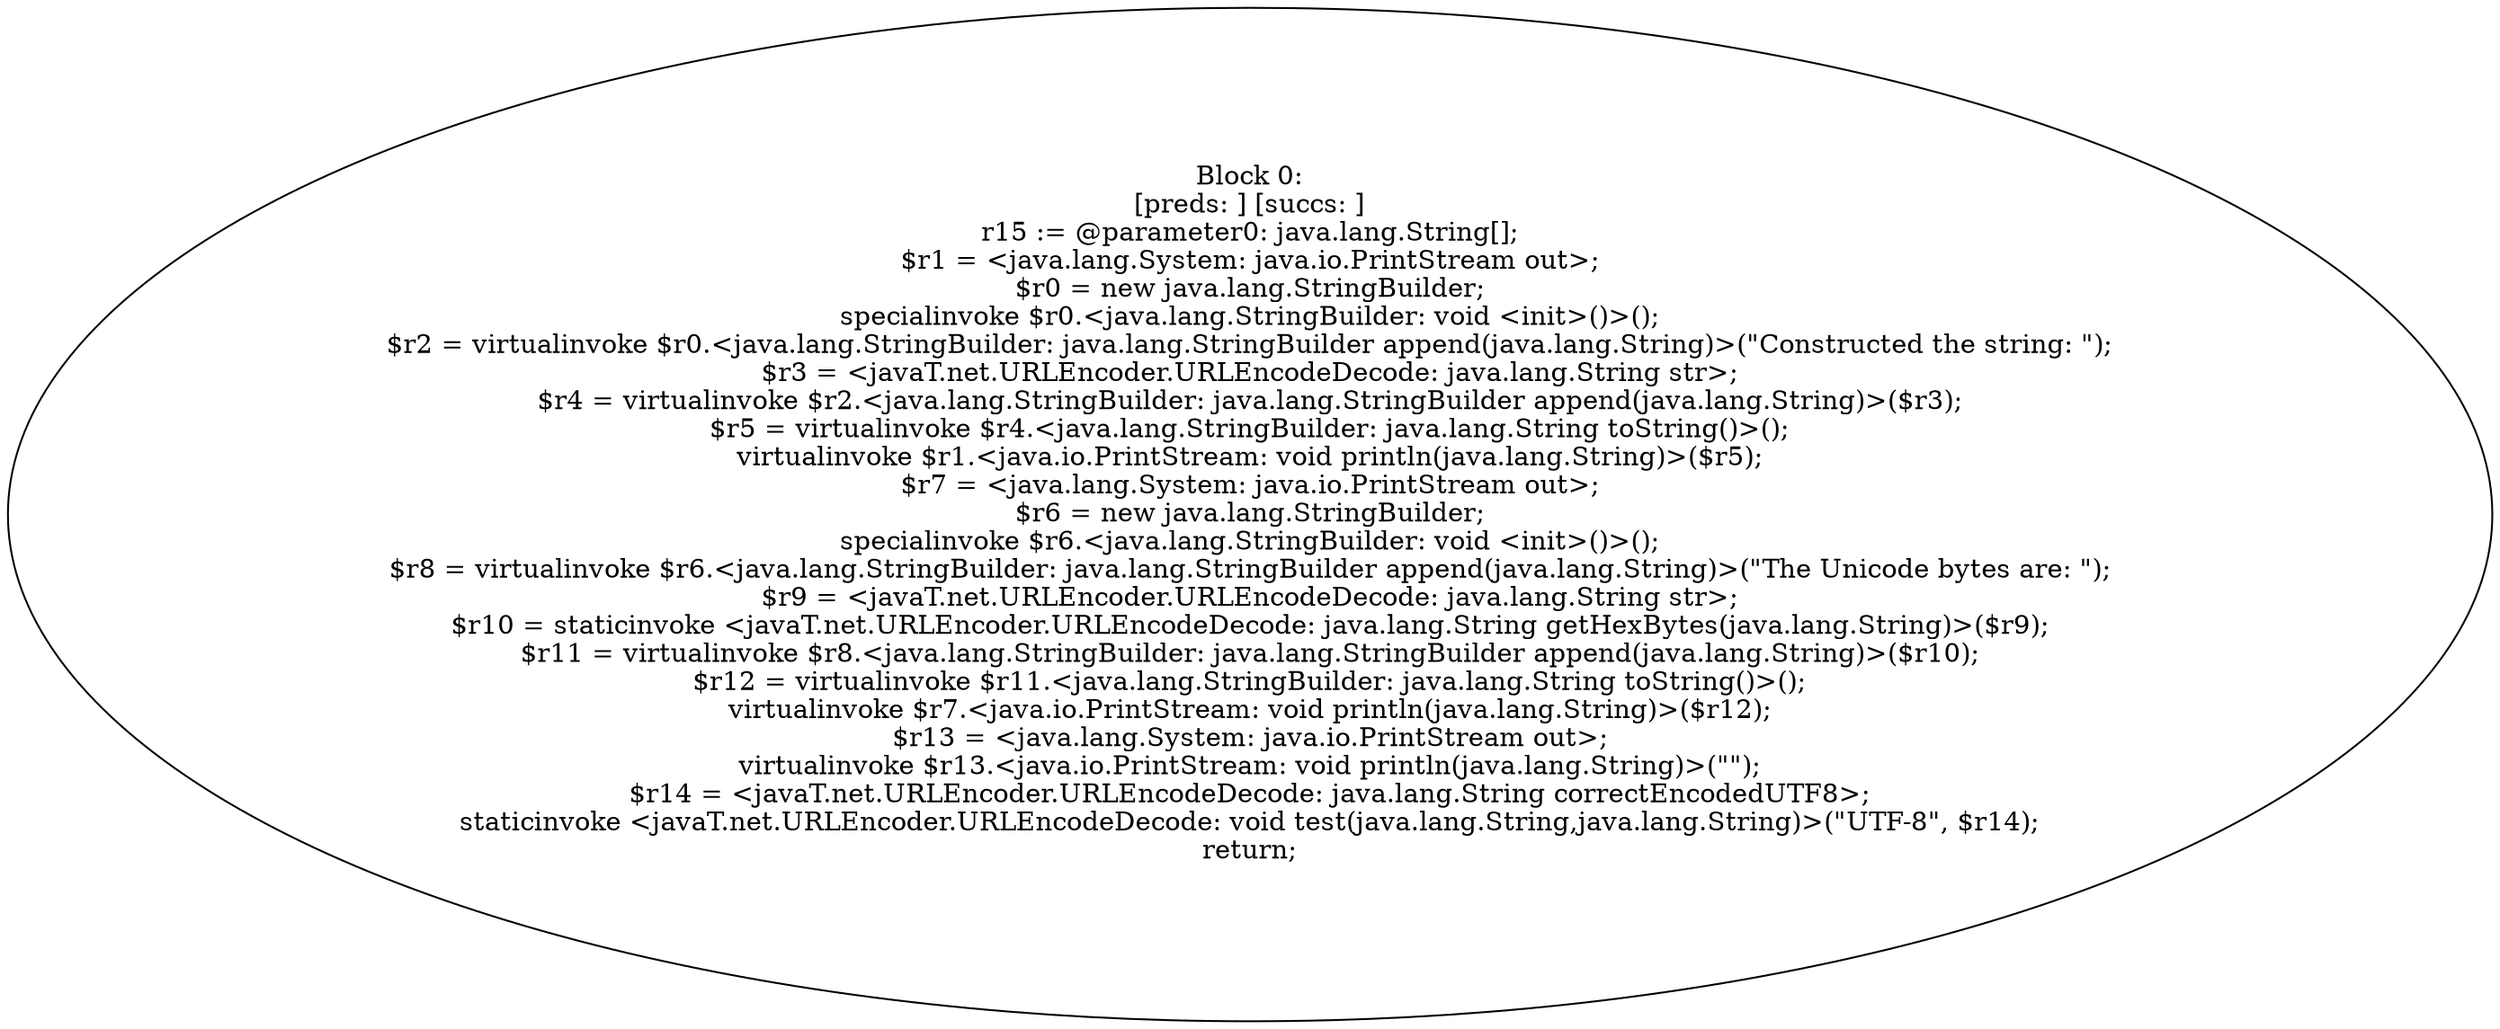 digraph "unitGraph" {
    "Block 0:
[preds: ] [succs: ]
r15 := @parameter0: java.lang.String[];
$r1 = <java.lang.System: java.io.PrintStream out>;
$r0 = new java.lang.StringBuilder;
specialinvoke $r0.<java.lang.StringBuilder: void <init>()>();
$r2 = virtualinvoke $r0.<java.lang.StringBuilder: java.lang.StringBuilder append(java.lang.String)>(\"Constructed the string: \");
$r3 = <javaT.net.URLEncoder.URLEncodeDecode: java.lang.String str>;
$r4 = virtualinvoke $r2.<java.lang.StringBuilder: java.lang.StringBuilder append(java.lang.String)>($r3);
$r5 = virtualinvoke $r4.<java.lang.StringBuilder: java.lang.String toString()>();
virtualinvoke $r1.<java.io.PrintStream: void println(java.lang.String)>($r5);
$r7 = <java.lang.System: java.io.PrintStream out>;
$r6 = new java.lang.StringBuilder;
specialinvoke $r6.<java.lang.StringBuilder: void <init>()>();
$r8 = virtualinvoke $r6.<java.lang.StringBuilder: java.lang.StringBuilder append(java.lang.String)>(\"The Unicode bytes are: \");
$r9 = <javaT.net.URLEncoder.URLEncodeDecode: java.lang.String str>;
$r10 = staticinvoke <javaT.net.URLEncoder.URLEncodeDecode: java.lang.String getHexBytes(java.lang.String)>($r9);
$r11 = virtualinvoke $r8.<java.lang.StringBuilder: java.lang.StringBuilder append(java.lang.String)>($r10);
$r12 = virtualinvoke $r11.<java.lang.StringBuilder: java.lang.String toString()>();
virtualinvoke $r7.<java.io.PrintStream: void println(java.lang.String)>($r12);
$r13 = <java.lang.System: java.io.PrintStream out>;
virtualinvoke $r13.<java.io.PrintStream: void println(java.lang.String)>(\"\");
$r14 = <javaT.net.URLEncoder.URLEncodeDecode: java.lang.String correctEncodedUTF8>;
staticinvoke <javaT.net.URLEncoder.URLEncodeDecode: void test(java.lang.String,java.lang.String)>(\"UTF-8\", $r14);
return;
"
}
